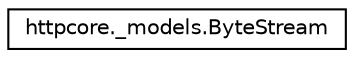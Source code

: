 digraph "Graphical Class Hierarchy"
{
 // LATEX_PDF_SIZE
  edge [fontname="Helvetica",fontsize="10",labelfontname="Helvetica",labelfontsize="10"];
  node [fontname="Helvetica",fontsize="10",shape=record];
  rankdir="LR";
  Node0 [label="httpcore._models.ByteStream",height=0.2,width=0.4,color="black", fillcolor="white", style="filled",URL="$classhttpcore_1_1__models_1_1ByteStream.html",tooltip=" "];
}
